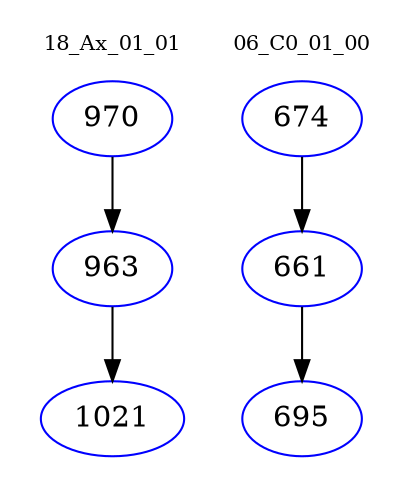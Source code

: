 digraph{
subgraph cluster_0 {
color = white
label = "18_Ax_01_01";
fontsize=10;
T0_970 [label="970", color="blue"]
T0_970 -> T0_963 [color="black"]
T0_963 [label="963", color="blue"]
T0_963 -> T0_1021 [color="black"]
T0_1021 [label="1021", color="blue"]
}
subgraph cluster_1 {
color = white
label = "06_C0_01_00";
fontsize=10;
T1_674 [label="674", color="blue"]
T1_674 -> T1_661 [color="black"]
T1_661 [label="661", color="blue"]
T1_661 -> T1_695 [color="black"]
T1_695 [label="695", color="blue"]
}
}
